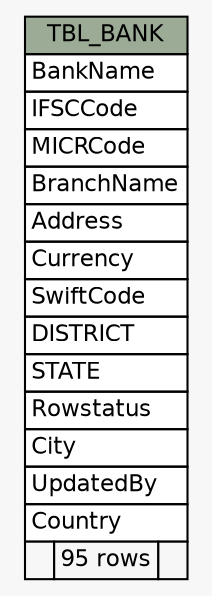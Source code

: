 // dot 2.38.0 on Windows 10 10.0
// SchemaSpy rev 590
digraph "TBL_BANK" {
  graph [
    rankdir="RL"
    bgcolor="#f7f7f7"
    nodesep="0.18"
    ranksep="0.46"
    fontname="Helvetica"
    fontsize="11"
  ];
  node [
    fontname="Helvetica"
    fontsize="11"
    shape="plaintext"
  ];
  edge [
    arrowsize="0.8"
  ];
  "TBL_BANK" [
    label=<
    <TABLE BORDER="0" CELLBORDER="1" CELLSPACING="0" BGCOLOR="#ffffff">
      <TR><TD COLSPAN="3" BGCOLOR="#9bab96" ALIGN="CENTER">TBL_BANK</TD></TR>
      <TR><TD PORT="BankName" COLSPAN="3" ALIGN="LEFT">BankName</TD></TR>
      <TR><TD PORT="IFSCCode" COLSPAN="3" ALIGN="LEFT">IFSCCode</TD></TR>
      <TR><TD PORT="MICRCode" COLSPAN="3" ALIGN="LEFT">MICRCode</TD></TR>
      <TR><TD PORT="BranchName" COLSPAN="3" ALIGN="LEFT">BranchName</TD></TR>
      <TR><TD PORT="Address" COLSPAN="3" ALIGN="LEFT">Address</TD></TR>
      <TR><TD PORT="Currency" COLSPAN="3" ALIGN="LEFT">Currency</TD></TR>
      <TR><TD PORT="SwiftCode" COLSPAN="3" ALIGN="LEFT">SwiftCode</TD></TR>
      <TR><TD PORT="DISTRICT" COLSPAN="3" ALIGN="LEFT">DISTRICT</TD></TR>
      <TR><TD PORT="STATE" COLSPAN="3" ALIGN="LEFT">STATE</TD></TR>
      <TR><TD PORT="Rowstatus" COLSPAN="3" ALIGN="LEFT">Rowstatus</TD></TR>
      <TR><TD PORT="City" COLSPAN="3" ALIGN="LEFT">City</TD></TR>
      <TR><TD PORT="UpdatedBy" COLSPAN="3" ALIGN="LEFT">UpdatedBy</TD></TR>
      <TR><TD PORT="Country" COLSPAN="3" ALIGN="LEFT">Country</TD></TR>
      <TR><TD ALIGN="LEFT" BGCOLOR="#f7f7f7">  </TD><TD ALIGN="RIGHT" BGCOLOR="#f7f7f7">95 rows</TD><TD ALIGN="RIGHT" BGCOLOR="#f7f7f7">  </TD></TR>
    </TABLE>>
    URL="tables/TBL_BANK.html"
    tooltip="TBL_BANK"
  ];
}
